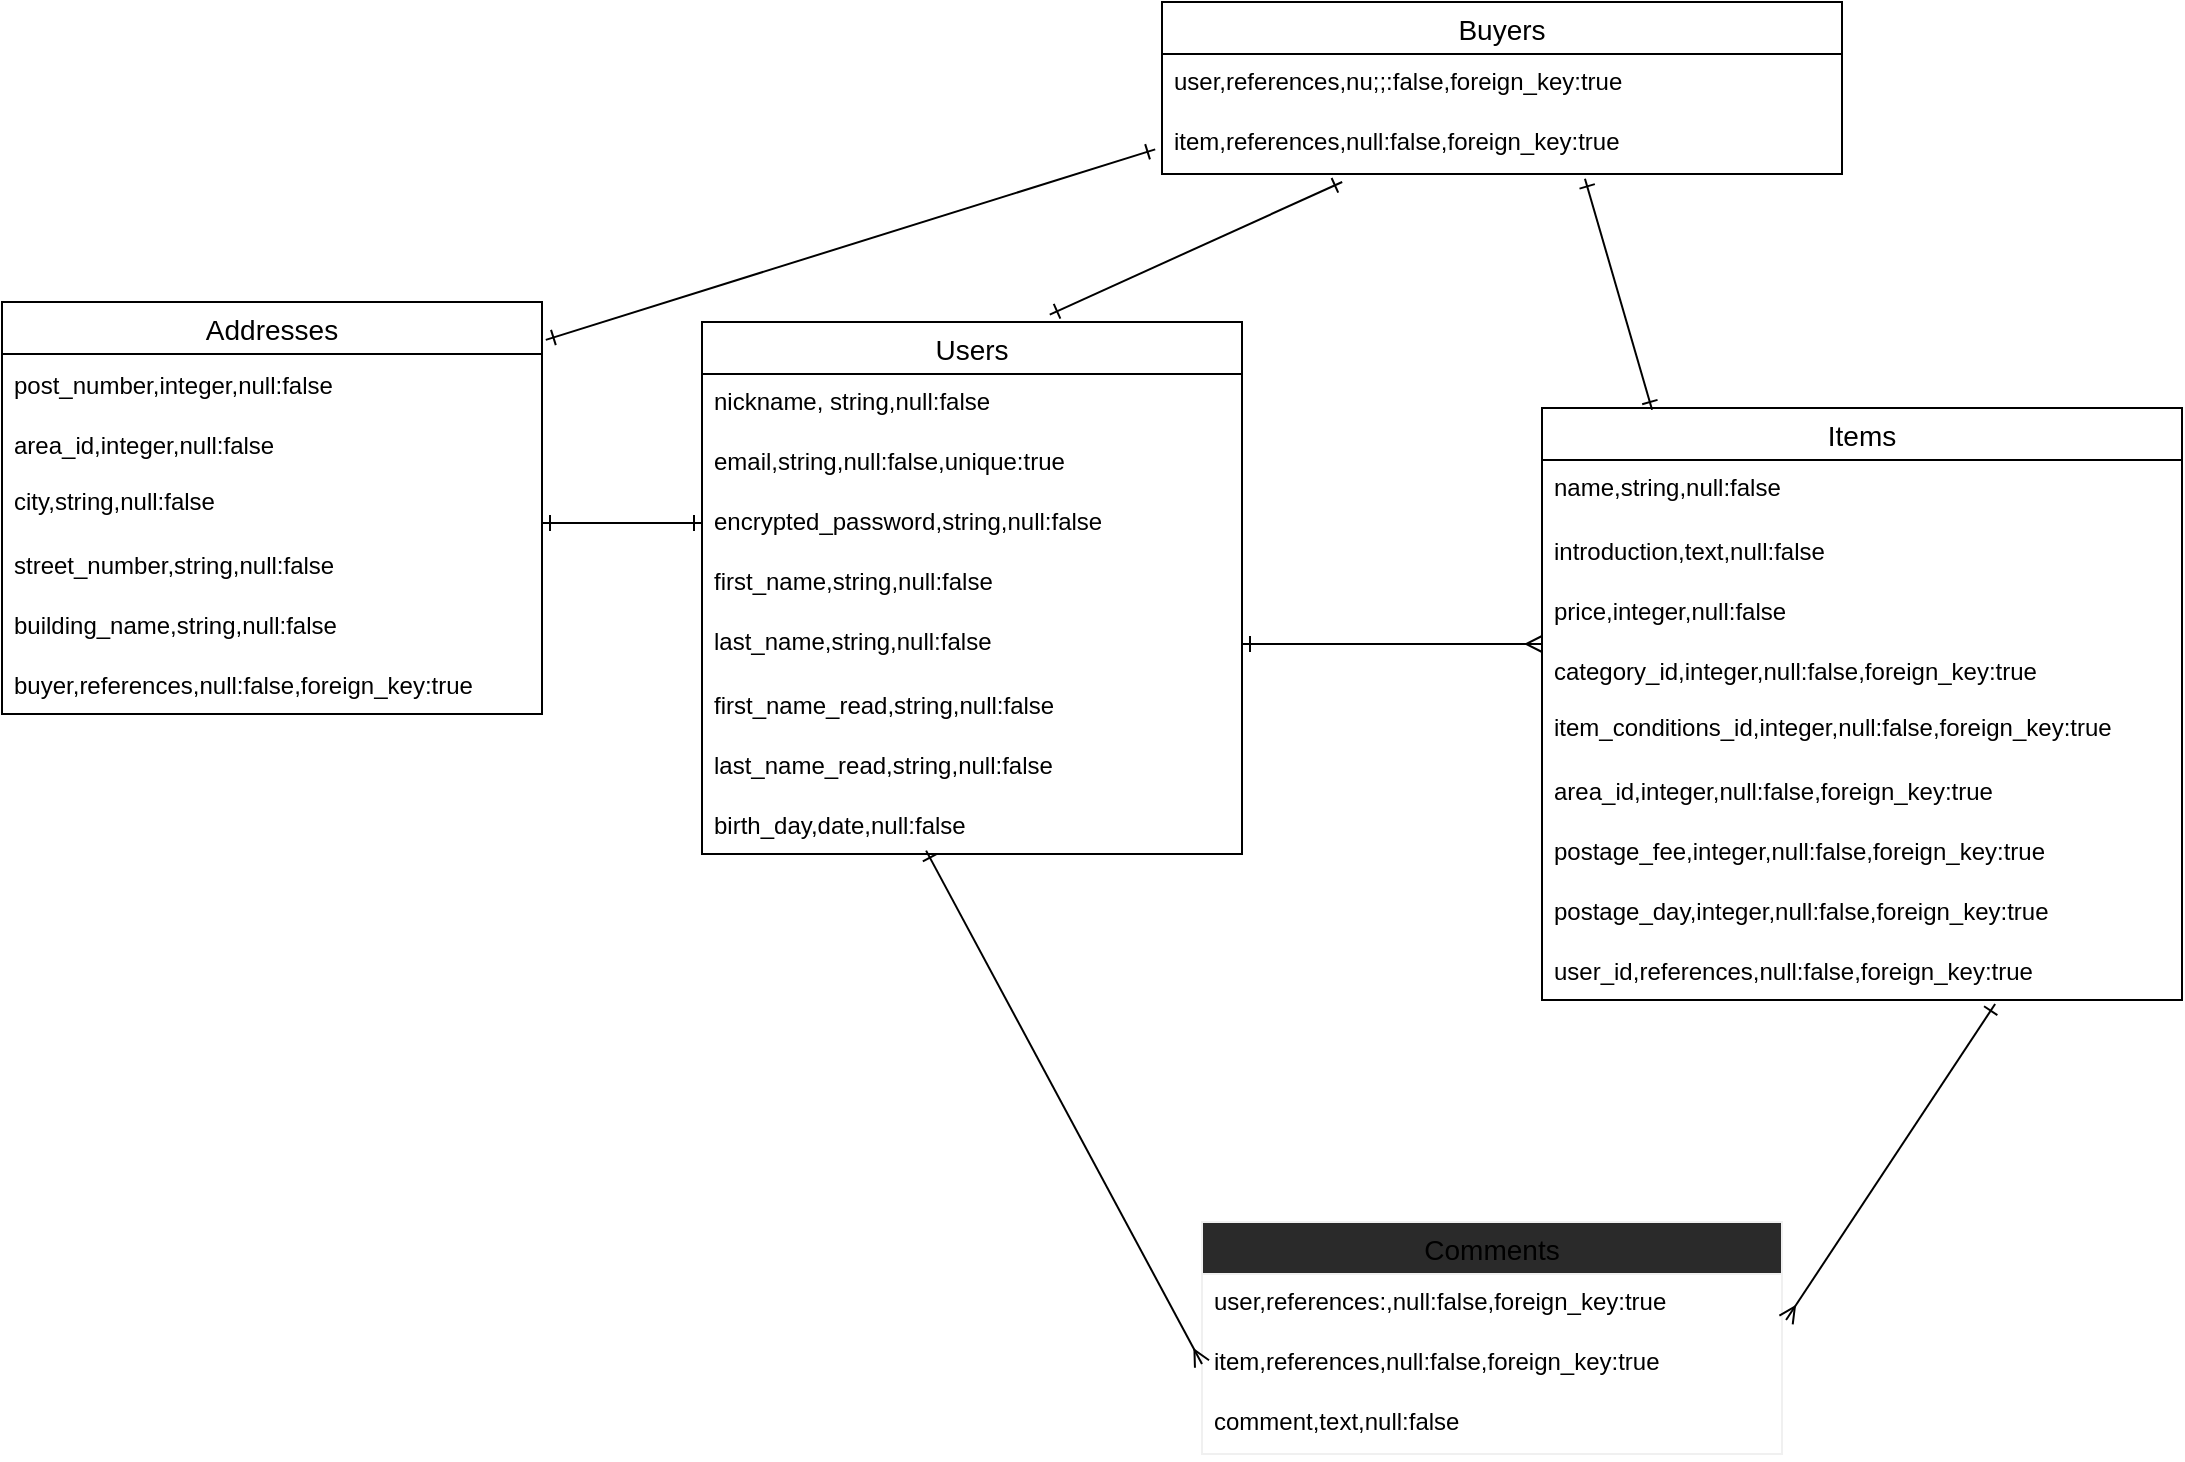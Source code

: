 <mxfile>
    <diagram id="S9K876VanrhLM79XVf_5" name="ページ1">
        <mxGraphModel dx="3442" dy="979" grid="1" gridSize="10" guides="1" tooltips="1" connect="0" arrows="1" fold="1" page="1" pageScale="1" pageWidth="1654" pageHeight="2336" math="0" shadow="0">
            <root>
                <mxCell id="0"/>
                <mxCell id="1" parent="0"/>
                <mxCell id="2" value="Users" style="swimlane;fontStyle=0;childLayout=stackLayout;horizontal=1;startSize=26;horizontalStack=0;resizeParent=1;resizeParentMax=0;resizeLast=0;collapsible=1;marginBottom=0;align=center;fontSize=14;direction=east;" parent="1" vertex="1">
                    <mxGeometry x="110" y="190" width="270" height="266" as="geometry">
                        <mxRectangle x="40" y="190" width="70" height="26" as="alternateBounds"/>
                    </mxGeometry>
                </mxCell>
                <mxCell id="3" value="nickname, string,null:false&#10;" style="text;strokeColor=none;fillColor=none;spacingLeft=4;spacingRight=4;overflow=hidden;rotatable=0;points=[[0,0.5],[1,0.5]];portConstraint=eastwest;fontSize=12;" parent="2" vertex="1">
                    <mxGeometry y="26" width="270" height="30" as="geometry"/>
                </mxCell>
                <mxCell id="4" value="email,string,null:false,unique:true" style="text;strokeColor=none;fillColor=none;spacingLeft=4;spacingRight=4;overflow=hidden;rotatable=0;points=[[0,0.5],[1,0.5]];portConstraint=eastwest;fontSize=12;align=left;" parent="2" vertex="1">
                    <mxGeometry y="56" width="270" height="30" as="geometry"/>
                </mxCell>
                <mxCell id="110" value="" style="endArrow=ERone;html=1;rounded=0;endFill=0;startArrow=ERone;startFill=0;" parent="2" edge="1">
                    <mxGeometry relative="1" as="geometry">
                        <mxPoint x="-80" y="100.5" as="sourcePoint"/>
                        <mxPoint y="100.5" as="targetPoint"/>
                    </mxGeometry>
                </mxCell>
                <mxCell id="5" value="encrypted_password,string,null:false" style="text;strokeColor=none;fillColor=none;spacingLeft=4;spacingRight=4;overflow=hidden;rotatable=0;points=[[0,0.5],[1,0.5]];portConstraint=eastwest;fontSize=12;" parent="2" vertex="1">
                    <mxGeometry y="86" width="270" height="30" as="geometry"/>
                </mxCell>
                <mxCell id="15" value="first_name,string,null:false" style="text;strokeColor=none;fillColor=none;spacingLeft=4;spacingRight=4;overflow=hidden;rotatable=0;points=[[0,0.5],[1,0.5]];portConstraint=eastwest;fontSize=12;" parent="2" vertex="1">
                    <mxGeometry y="116" width="270" height="30" as="geometry"/>
                </mxCell>
                <mxCell id="16" value="last_name,string,null:false" style="text;strokeColor=none;fillColor=none;spacingLeft=4;spacingRight=4;overflow=hidden;rotatable=0;points=[[0,0.5],[1,0.5]];portConstraint=eastwest;fontSize=12;" parent="2" vertex="1">
                    <mxGeometry y="146" width="270" height="30" as="geometry"/>
                </mxCell>
                <mxCell id="53" value="first_name_read,string,null:false" style="text;strokeColor=none;fillColor=none;spacingLeft=4;spacingRight=4;overflow=hidden;rotatable=0;points=[[0,0.5],[1,0.5]];portConstraint=eastwest;fontSize=12;align=left;verticalAlign=middle;" parent="2" vertex="1">
                    <mxGeometry y="176" width="270" height="30" as="geometry"/>
                </mxCell>
                <mxCell id="55" value="last_name_read,string,null:false" style="text;strokeColor=none;fillColor=none;spacingLeft=4;spacingRight=4;overflow=hidden;rotatable=0;points=[[0,0.5],[1,0.5]];portConstraint=eastwest;fontSize=12;align=left;verticalAlign=middle;" parent="2" vertex="1">
                    <mxGeometry y="206" width="270" height="30" as="geometry"/>
                </mxCell>
                <mxCell id="87" value="birth_day,date,null:false" style="text;strokeColor=none;fillColor=none;spacingLeft=4;spacingRight=4;overflow=hidden;rotatable=0;points=[[0,0.5],[1,0.5]];portConstraint=eastwest;fontSize=12;align=left;verticalAlign=middle;" parent="2" vertex="1">
                    <mxGeometry y="236" width="270" height="30" as="geometry"/>
                </mxCell>
                <mxCell id="6" value="Items" style="swimlane;fontStyle=0;childLayout=stackLayout;horizontal=1;startSize=26;horizontalStack=0;resizeParent=1;resizeParentMax=0;resizeLast=0;collapsible=1;marginBottom=0;align=center;fontSize=14;" parent="1" vertex="1">
                    <mxGeometry x="530" y="233" width="320" height="296" as="geometry"/>
                </mxCell>
                <mxCell id="7" value="name,string,null:false" style="text;strokeColor=none;fillColor=none;spacingLeft=4;spacingRight=4;overflow=hidden;rotatable=0;points=[[0,0.5],[1,0.5]];portConstraint=eastwest;fontSize=12;" parent="6" vertex="1">
                    <mxGeometry y="26" width="320" height="30" as="geometry"/>
                </mxCell>
                <mxCell id="58" value="introduction,text,null:false" style="text;strokeColor=none;fillColor=none;spacingLeft=4;spacingRight=4;overflow=hidden;rotatable=0;points=[[0,0.5],[1,0.5]];portConstraint=eastwest;fontSize=12;align=left;verticalAlign=middle;" parent="6" vertex="1">
                    <mxGeometry y="56" width="320" height="30" as="geometry"/>
                </mxCell>
                <mxCell id="60" value="price,integer,null:false" style="text;strokeColor=none;fillColor=none;spacingLeft=4;spacingRight=4;overflow=hidden;rotatable=0;points=[[0,0.5],[1,0.5]];portConstraint=eastwest;fontSize=12;align=left;verticalAlign=middle;" parent="6" vertex="1">
                    <mxGeometry y="86" width="320" height="30" as="geometry"/>
                </mxCell>
                <mxCell id="59" value="category_id,integer,null:false,foreign_key:true" style="text;strokeColor=none;fillColor=none;spacingLeft=4;spacingRight=4;overflow=hidden;rotatable=0;points=[[0,0.5],[1,0.5]];portConstraint=eastwest;fontSize=12;align=left;verticalAlign=middle;" parent="6" vertex="1">
                    <mxGeometry y="116" width="320" height="30" as="geometry"/>
                </mxCell>
                <mxCell id="8" value="item_conditions_id,integer,null:false,foreign_key:true" style="text;strokeColor=none;fillColor=none;spacingLeft=4;spacingRight=4;overflow=hidden;rotatable=0;points=[[0,0.5],[1,0.5]];portConstraint=eastwest;fontSize=12;" parent="6" vertex="1">
                    <mxGeometry y="146" width="320" height="30" as="geometry"/>
                </mxCell>
                <mxCell id="99" value="area_id,integer,null:false,foreign_key:true" style="text;strokeColor=none;fillColor=none;spacingLeft=4;spacingRight=4;overflow=hidden;rotatable=0;points=[[0,0.5],[1,0.5]];portConstraint=eastwest;fontSize=12;align=left;verticalAlign=middle;" parent="6" vertex="1">
                    <mxGeometry y="176" width="320" height="30" as="geometry"/>
                </mxCell>
                <mxCell id="98" value="postage_fee,integer,null:false,foreign_key:true" style="text;strokeColor=none;fillColor=none;spacingLeft=4;spacingRight=4;overflow=hidden;rotatable=0;points=[[0,0.5],[1,0.5]];portConstraint=eastwest;fontSize=12;align=left;verticalAlign=middle;" parent="6" vertex="1">
                    <mxGeometry y="206" width="320" height="30" as="geometry"/>
                </mxCell>
                <mxCell id="97" value="postage_day,integer,null:false,foreign_key:true" style="text;strokeColor=none;fillColor=none;spacingLeft=4;spacingRight=4;overflow=hidden;rotatable=0;points=[[0,0.5],[1,0.5]];portConstraint=eastwest;fontSize=12;align=left;verticalAlign=middle;" parent="6" vertex="1">
                    <mxGeometry y="236" width="320" height="30" as="geometry"/>
                </mxCell>
                <mxCell id="100" value="user_id,references,null:false,foreign_key:true" style="text;strokeColor=none;fillColor=none;spacingLeft=4;spacingRight=4;overflow=hidden;rotatable=0;points=[[0,0.5],[1,0.5]];portConstraint=eastwest;fontSize=12;align=left;verticalAlign=middle;" parent="6" vertex="1">
                    <mxGeometry y="266" width="320" height="30" as="geometry"/>
                </mxCell>
                <mxCell id="14" value="Addresses" style="swimlane;fontStyle=0;childLayout=stackLayout;horizontal=1;startSize=26;horizontalStack=0;resizeParent=1;resizeParentMax=0;resizeLast=0;collapsible=1;marginBottom=0;align=center;fontSize=14;" parent="1" vertex="1">
                    <mxGeometry x="-240" y="180" width="270" height="206" as="geometry"/>
                </mxCell>
                <mxCell id="56" value="post_number,integer,null:false" style="text;strokeColor=none;fillColor=none;spacingLeft=4;spacingRight=4;overflow=hidden;rotatable=0;points=[[0,0.5],[1,0.5]];portConstraint=eastwest;fontSize=12;align=left;verticalAlign=middle;" parent="14" vertex="1">
                    <mxGeometry y="26" width="270" height="30" as="geometry"/>
                </mxCell>
                <mxCell id="54" value="area_id,integer,null:false" style="text;strokeColor=none;fillColor=none;spacingLeft=4;spacingRight=4;overflow=hidden;rotatable=0;points=[[0,0.5],[1,0.5]];portConstraint=eastwest;fontSize=12;align=left;verticalAlign=middle;" parent="14" vertex="1">
                    <mxGeometry y="56" width="270" height="30" as="geometry"/>
                </mxCell>
                <mxCell id="17" value="city,string,null:false" style="text;strokeColor=none;fillColor=none;spacingLeft=4;spacingRight=4;overflow=hidden;rotatable=0;points=[[0,0.5],[1,0.5]];portConstraint=eastwest;fontSize=12;" parent="14" vertex="1">
                    <mxGeometry y="86" width="270" height="30" as="geometry"/>
                </mxCell>
                <mxCell id="62" value="street_number,string,null:false" style="text;strokeColor=none;fillColor=none;spacingLeft=4;spacingRight=4;overflow=hidden;rotatable=0;points=[[0,0.5],[1,0.5]];portConstraint=eastwest;fontSize=12;align=left;verticalAlign=middle;" parent="14" vertex="1">
                    <mxGeometry y="116" width="270" height="30" as="geometry"/>
                </mxCell>
                <mxCell id="64" value="building_name,string,null:false" style="text;strokeColor=none;fillColor=none;spacingLeft=4;spacingRight=4;overflow=hidden;rotatable=0;points=[[0,0.5],[1,0.5]];portConstraint=eastwest;fontSize=12;align=left;verticalAlign=middle;" parent="14" vertex="1">
                    <mxGeometry y="146" width="270" height="30" as="geometry"/>
                </mxCell>
                <mxCell id="61" value="buyer,references,null:false,foreign_key:true" style="text;strokeColor=none;fillColor=none;spacingLeft=4;spacingRight=4;overflow=hidden;rotatable=0;points=[[0,0.5],[1,0.5]];portConstraint=eastwest;fontSize=12;align=left;verticalAlign=middle;" parent="14" vertex="1">
                    <mxGeometry y="176" width="270" height="30" as="geometry"/>
                </mxCell>
                <mxCell id="101" value="Comments" style="swimlane;fontStyle=0;childLayout=stackLayout;horizontal=1;startSize=26;horizontalStack=0;resizeParent=1;resizeParentMax=0;resizeLast=0;collapsible=1;marginBottom=0;align=center;fontSize=14;strokeColor=#f0f0f0;fillColor=#2a2a2a;" parent="1" vertex="1">
                    <mxGeometry x="360" y="640" width="290" height="116" as="geometry"/>
                </mxCell>
                <mxCell id="102" value="user,references:,null:false,foreign_key:true" style="text;strokeColor=none;fillColor=none;spacingLeft=4;spacingRight=4;overflow=hidden;rotatable=0;points=[[0,0.5],[1,0.5]];portConstraint=eastwest;fontSize=12;" parent="101" vertex="1">
                    <mxGeometry y="26" width="290" height="30" as="geometry"/>
                </mxCell>
                <mxCell id="103" value="item,references,null:false,foreign_key:true" style="text;strokeColor=none;fillColor=none;spacingLeft=4;spacingRight=4;overflow=hidden;rotatable=0;points=[[0,0.5],[1,0.5]];portConstraint=eastwest;fontSize=12;" parent="101" vertex="1">
                    <mxGeometry y="56" width="290" height="30" as="geometry"/>
                </mxCell>
                <mxCell id="104" value="comment,text,null:false" style="text;strokeColor=none;fillColor=none;spacingLeft=4;spacingRight=4;overflow=hidden;rotatable=0;points=[[0,0.5],[1,0.5]];portConstraint=eastwest;fontSize=12;" parent="101" vertex="1">
                    <mxGeometry y="86" width="290" height="30" as="geometry"/>
                </mxCell>
                <mxCell id="111" value="" style="endArrow=ERmany;html=1;rounded=0;startArrow=ERone;startFill=0;endFill=0;" parent="1" source="16" edge="1">
                    <mxGeometry relative="1" as="geometry">
                        <mxPoint x="380" y="351" as="sourcePoint"/>
                        <mxPoint x="530" y="351" as="targetPoint"/>
                    </mxGeometry>
                </mxCell>
                <mxCell id="117" value="" style="endArrow=ERmany;html=1;rounded=0;exitX=0.415;exitY=0.944;exitDx=0;exitDy=0;exitPerimeter=0;entryX=0;entryY=0.5;entryDx=0;entryDy=0;entryPerimeter=0;startArrow=ERone;startFill=0;endFill=0;" parent="1" source="87" target="103" edge="1">
                    <mxGeometry relative="1" as="geometry">
                        <mxPoint x="208.01" y="489" as="sourcePoint"/>
                        <mxPoint x="360" y="690" as="targetPoint"/>
                    </mxGeometry>
                </mxCell>
                <mxCell id="120" value="" style="endArrow=ERone;html=1;rounded=0;exitX=1.007;exitY=0.767;exitDx=0;exitDy=0;exitPerimeter=0;endFill=0;startArrow=ERmany;startFill=0;entryX=0.708;entryY=1.067;entryDx=0;entryDy=0;entryPerimeter=0;" parent="1" source="102" target="100" edge="1">
                    <mxGeometry relative="1" as="geometry">
                        <mxPoint x="650" y="681" as="sourcePoint"/>
                        <mxPoint x="760" y="560" as="targetPoint"/>
                    </mxGeometry>
                </mxCell>
                <mxCell id="127" value="Buyers" style="swimlane;fontStyle=0;childLayout=stackLayout;horizontal=1;startSize=26;horizontalStack=0;resizeParent=1;resizeParentMax=0;resizeLast=0;collapsible=1;marginBottom=0;align=center;fontSize=14;" vertex="1" parent="1">
                    <mxGeometry x="340" y="30" width="340" height="86" as="geometry"/>
                </mxCell>
                <mxCell id="128" value="user,references,nu;;:false,foreign_key:true" style="text;strokeColor=none;fillColor=none;spacingLeft=4;spacingRight=4;overflow=hidden;rotatable=0;points=[[0,0.5],[1,0.5]];portConstraint=eastwest;fontSize=12;" vertex="1" parent="127">
                    <mxGeometry y="26" width="340" height="30" as="geometry"/>
                </mxCell>
                <mxCell id="129" value="item,references,null:false,foreign_key:true" style="text;strokeColor=none;fillColor=none;spacingLeft=4;spacingRight=4;overflow=hidden;rotatable=0;points=[[0,0.5],[1,0.5]];portConstraint=eastwest;fontSize=12;" vertex="1" parent="127">
                    <mxGeometry y="56" width="340" height="30" as="geometry"/>
                </mxCell>
                <mxCell id="131" value="" style="endArrow=ERone;html=1;rounded=0;exitX=0.644;exitY=-0.014;exitDx=0;exitDy=0;exitPerimeter=0;startArrow=ERone;startFill=0;endFill=0;entryX=0.265;entryY=1.133;entryDx=0;entryDy=0;entryPerimeter=0;" edge="1" parent="1" source="2" target="129">
                    <mxGeometry relative="1" as="geometry">
                        <mxPoint x="280" y="170" as="sourcePoint"/>
                        <mxPoint x="440" y="150" as="targetPoint"/>
                    </mxGeometry>
                </mxCell>
                <mxCell id="132" value="" style="endArrow=ERone;html=1;rounded=0;exitX=0.622;exitY=1.078;exitDx=0;exitDy=0;exitPerimeter=0;entryX=0.172;entryY=0.003;entryDx=0;entryDy=0;entryPerimeter=0;startArrow=ERone;startFill=0;endFill=0;" edge="1" parent="1" source="129" target="6">
                    <mxGeometry relative="1" as="geometry">
                        <mxPoint x="529.04" y="149.99" as="sourcePoint"/>
                        <mxPoint x="690" y="180" as="targetPoint"/>
                    </mxGeometry>
                </mxCell>
                <mxCell id="133" value="" style="endArrow=ERone;html=1;rounded=0;exitX=1.007;exitY=0.092;exitDx=0;exitDy=0;exitPerimeter=0;entryX=-0.01;entryY=0.589;entryDx=0;entryDy=0;entryPerimeter=0;startArrow=ERone;startFill=0;endFill=0;" edge="1" parent="1" source="14" target="129">
                    <mxGeometry relative="1" as="geometry">
                        <mxPoint x="60" y="150" as="sourcePoint"/>
                        <mxPoint x="337.96" y="122.99" as="targetPoint"/>
                    </mxGeometry>
                </mxCell>
            </root>
        </mxGraphModel>
    </diagram>
</mxfile>
